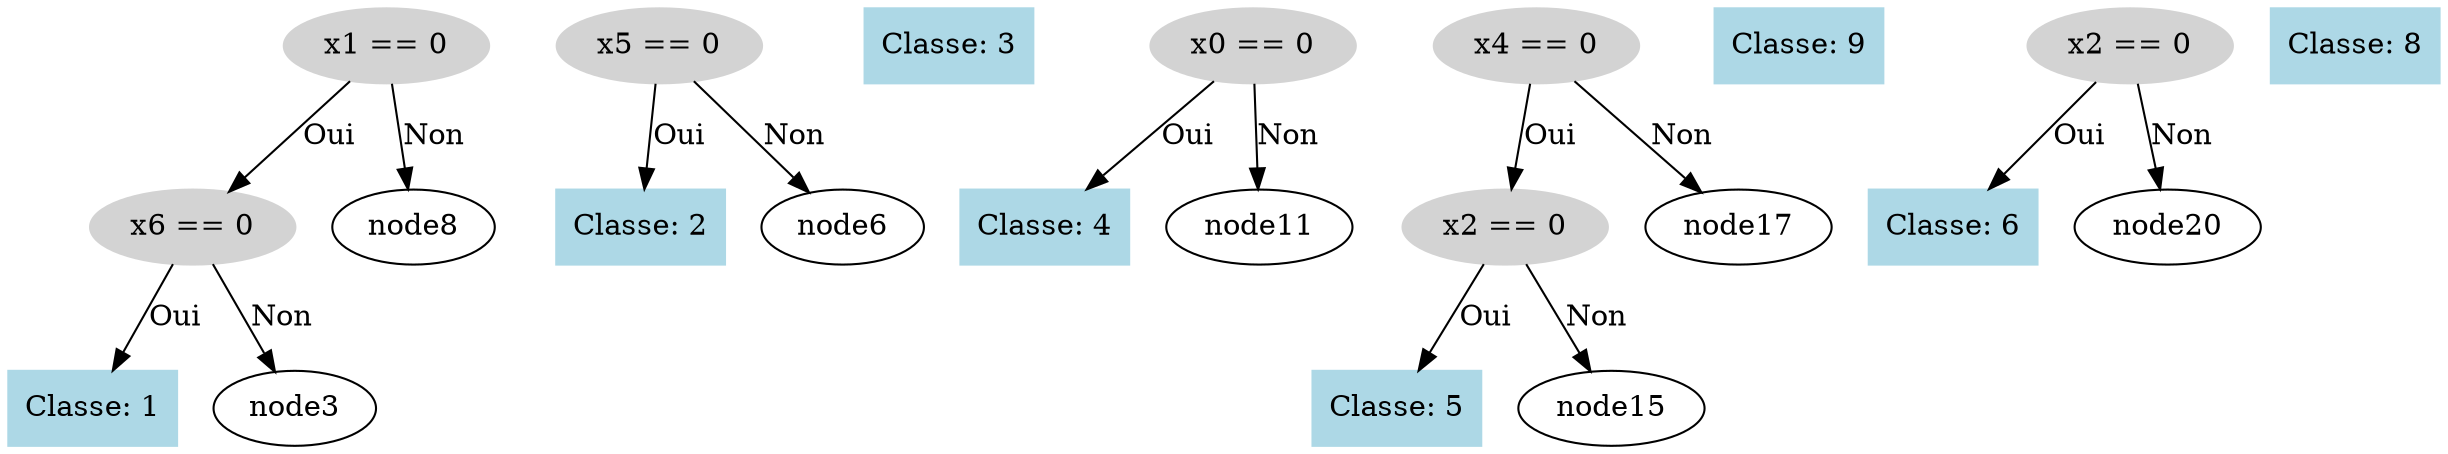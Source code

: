 digraph DecisionTree {
  node0 [label="x1 == 0", shape=ellipse, style=filled, color=lightgray];
  node0 -> node1 [label="Oui"];
  node1 [label="x6 == 0", shape=ellipse, style=filled, color=lightgray];
  node1 -> node2 [label="Oui"];
  node2 [label="Classe: 1", shape=box, style=filled, color=lightblue];
  node1 -> node3 [label="Non"];
  node4 [label="x5 == 0", shape=ellipse, style=filled, color=lightgray];
  node4 -> node5 [label="Oui"];
  node5 [label="Classe: 2", shape=box, style=filled, color=lightblue];
  node4 -> node6 [label="Non"];
  node7 [label="Classe: 3", shape=box, style=filled, color=lightblue];
  node0 -> node8 [label="Non"];
  node9 [label="x0 == 0", shape=ellipse, style=filled, color=lightgray];
  node9 -> node10 [label="Oui"];
  node10 [label="Classe: 4", shape=box, style=filled, color=lightblue];
  node9 -> node11 [label="Non"];
  node12 [label="x4 == 0", shape=ellipse, style=filled, color=lightgray];
  node12 -> node13 [label="Oui"];
  node13 [label="x2 == 0", shape=ellipse, style=filled, color=lightgray];
  node13 -> node14 [label="Oui"];
  node14 [label="Classe: 5", shape=box, style=filled, color=lightblue];
  node13 -> node15 [label="Non"];
  node16 [label="Classe: 9", shape=box, style=filled, color=lightblue];
  node12 -> node17 [label="Non"];
  node18 [label="x2 == 0", shape=ellipse, style=filled, color=lightgray];
  node18 -> node19 [label="Oui"];
  node19 [label="Classe: 6", shape=box, style=filled, color=lightblue];
  node18 -> node20 [label="Non"];
  node21 [label="Classe: 8", shape=box, style=filled, color=lightblue];
}
